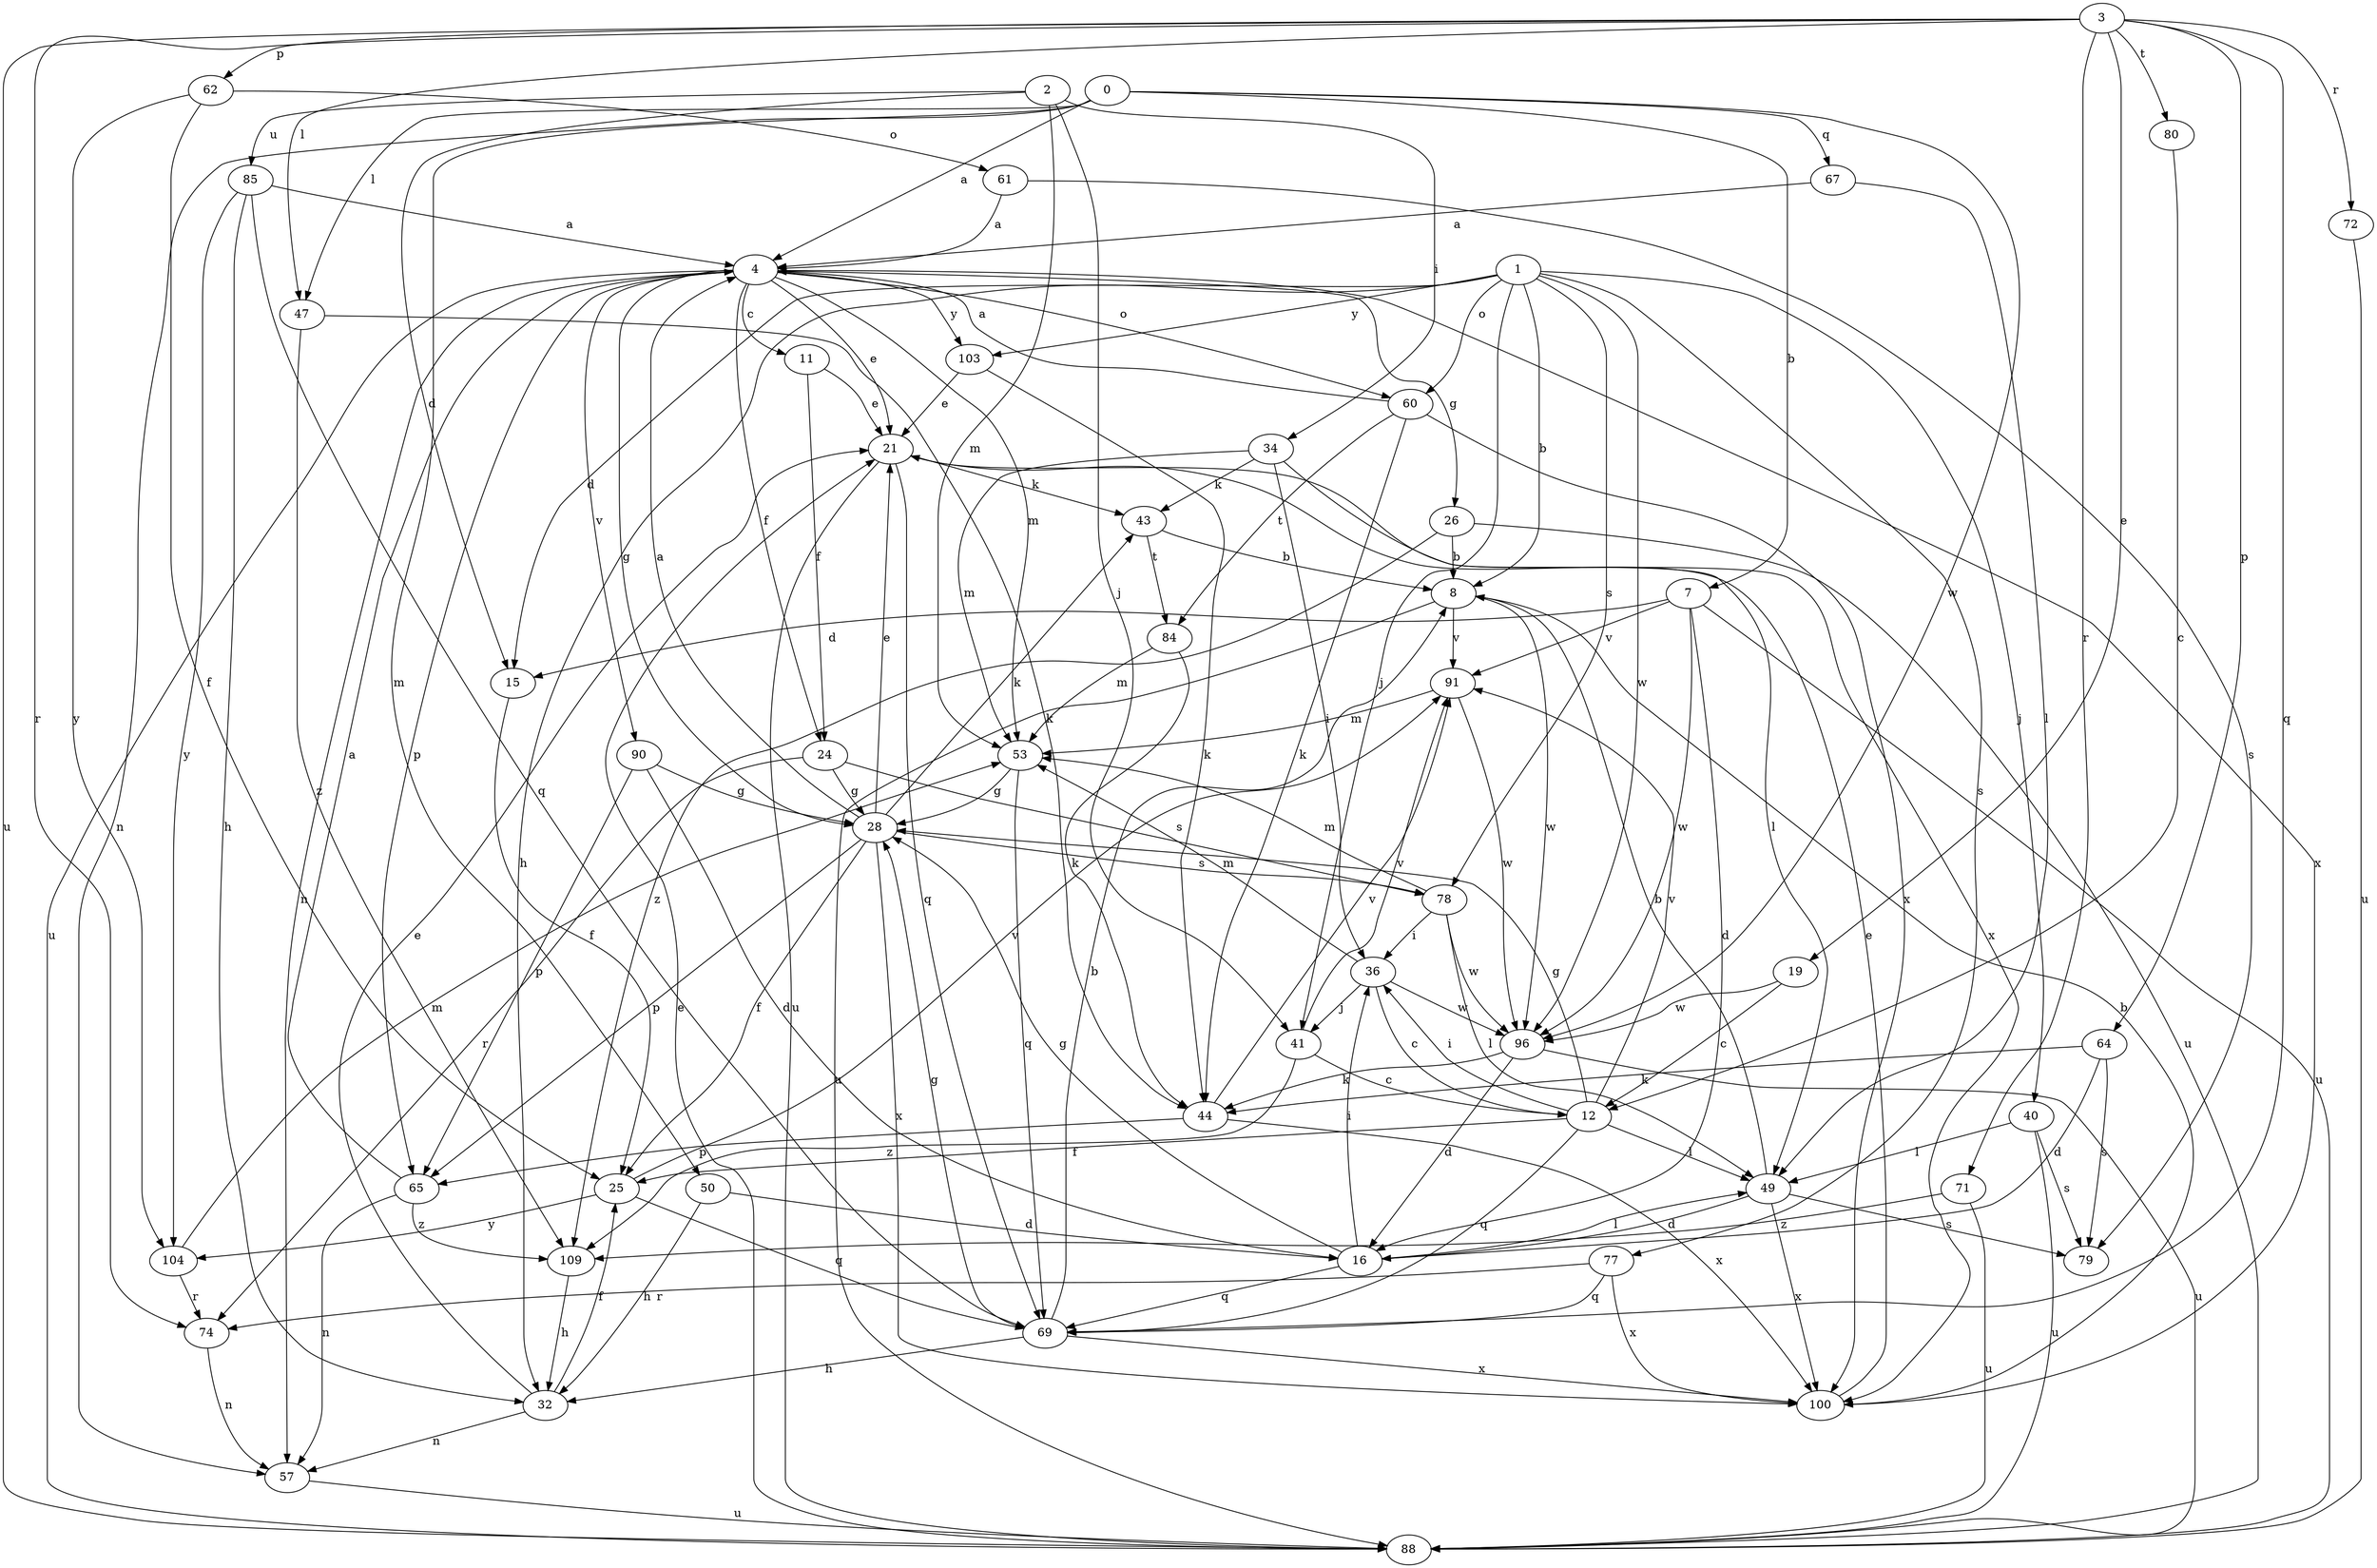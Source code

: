 strict digraph  {
0;
1;
2;
3;
4;
7;
8;
11;
12;
15;
16;
19;
21;
24;
25;
26;
28;
32;
34;
36;
40;
41;
43;
44;
47;
49;
50;
53;
57;
60;
61;
62;
64;
65;
67;
69;
71;
72;
74;
77;
78;
79;
80;
84;
85;
88;
90;
91;
96;
100;
103;
104;
109;
0 -> 4  [label=a];
0 -> 7  [label=b];
0 -> 47  [label=l];
0 -> 50  [label=m];
0 -> 57  [label=n];
0 -> 67  [label=q];
0 -> 96  [label=w];
1 -> 8  [label=b];
1 -> 15  [label=d];
1 -> 32  [label=h];
1 -> 40  [label=j];
1 -> 41  [label=j];
1 -> 60  [label=o];
1 -> 77  [label=s];
1 -> 78  [label=s];
1 -> 96  [label=w];
1 -> 103  [label=y];
2 -> 15  [label=d];
2 -> 34  [label=i];
2 -> 41  [label=j];
2 -> 53  [label=m];
2 -> 85  [label=u];
3 -> 19  [label=e];
3 -> 47  [label=l];
3 -> 62  [label=p];
3 -> 64  [label=p];
3 -> 69  [label=q];
3 -> 71  [label=r];
3 -> 72  [label=r];
3 -> 74  [label=r];
3 -> 80  [label=t];
3 -> 88  [label=u];
4 -> 11  [label=c];
4 -> 21  [label=e];
4 -> 24  [label=f];
4 -> 26  [label=g];
4 -> 28  [label=g];
4 -> 53  [label=m];
4 -> 57  [label=n];
4 -> 60  [label=o];
4 -> 65  [label=p];
4 -> 88  [label=u];
4 -> 90  [label=v];
4 -> 100  [label=x];
4 -> 103  [label=y];
7 -> 15  [label=d];
7 -> 16  [label=d];
7 -> 88  [label=u];
7 -> 91  [label=v];
7 -> 96  [label=w];
8 -> 88  [label=u];
8 -> 91  [label=v];
8 -> 96  [label=w];
11 -> 21  [label=e];
11 -> 24  [label=f];
12 -> 25  [label=f];
12 -> 28  [label=g];
12 -> 36  [label=i];
12 -> 49  [label=l];
12 -> 69  [label=q];
12 -> 91  [label=v];
15 -> 25  [label=f];
16 -> 28  [label=g];
16 -> 36  [label=i];
16 -> 49  [label=l];
16 -> 69  [label=q];
19 -> 12  [label=c];
19 -> 96  [label=w];
21 -> 43  [label=k];
21 -> 69  [label=q];
21 -> 88  [label=u];
21 -> 100  [label=x];
24 -> 28  [label=g];
24 -> 74  [label=r];
24 -> 78  [label=s];
25 -> 69  [label=q];
25 -> 91  [label=v];
25 -> 104  [label=y];
26 -> 8  [label=b];
26 -> 88  [label=u];
26 -> 109  [label=z];
28 -> 4  [label=a];
28 -> 21  [label=e];
28 -> 25  [label=f];
28 -> 43  [label=k];
28 -> 65  [label=p];
28 -> 78  [label=s];
28 -> 100  [label=x];
32 -> 21  [label=e];
32 -> 25  [label=f];
32 -> 57  [label=n];
34 -> 36  [label=i];
34 -> 43  [label=k];
34 -> 49  [label=l];
34 -> 53  [label=m];
36 -> 12  [label=c];
36 -> 41  [label=j];
36 -> 53  [label=m];
36 -> 96  [label=w];
40 -> 49  [label=l];
40 -> 79  [label=s];
40 -> 88  [label=u];
41 -> 12  [label=c];
41 -> 91  [label=v];
41 -> 109  [label=z];
43 -> 8  [label=b];
43 -> 84  [label=t];
44 -> 65  [label=p];
44 -> 91  [label=v];
44 -> 100  [label=x];
47 -> 44  [label=k];
47 -> 109  [label=z];
49 -> 8  [label=b];
49 -> 16  [label=d];
49 -> 79  [label=s];
49 -> 100  [label=x];
50 -> 16  [label=d];
50 -> 32  [label=h];
53 -> 28  [label=g];
53 -> 69  [label=q];
57 -> 88  [label=u];
60 -> 4  [label=a];
60 -> 44  [label=k];
60 -> 84  [label=t];
60 -> 100  [label=x];
61 -> 4  [label=a];
61 -> 79  [label=s];
62 -> 25  [label=f];
62 -> 61  [label=o];
62 -> 104  [label=y];
64 -> 16  [label=d];
64 -> 44  [label=k];
64 -> 79  [label=s];
65 -> 4  [label=a];
65 -> 57  [label=n];
65 -> 109  [label=z];
67 -> 4  [label=a];
67 -> 49  [label=l];
69 -> 8  [label=b];
69 -> 28  [label=g];
69 -> 32  [label=h];
69 -> 100  [label=x];
71 -> 88  [label=u];
71 -> 109  [label=z];
72 -> 88  [label=u];
74 -> 57  [label=n];
77 -> 69  [label=q];
77 -> 74  [label=r];
77 -> 100  [label=x];
78 -> 36  [label=i];
78 -> 49  [label=l];
78 -> 53  [label=m];
78 -> 96  [label=w];
80 -> 12  [label=c];
84 -> 44  [label=k];
84 -> 53  [label=m];
85 -> 4  [label=a];
85 -> 32  [label=h];
85 -> 69  [label=q];
85 -> 104  [label=y];
88 -> 21  [label=e];
90 -> 16  [label=d];
90 -> 28  [label=g];
90 -> 65  [label=p];
91 -> 53  [label=m];
91 -> 96  [label=w];
96 -> 16  [label=d];
96 -> 44  [label=k];
96 -> 88  [label=u];
100 -> 8  [label=b];
100 -> 21  [label=e];
103 -> 21  [label=e];
103 -> 44  [label=k];
104 -> 53  [label=m];
104 -> 74  [label=r];
109 -> 32  [label=h];
}
